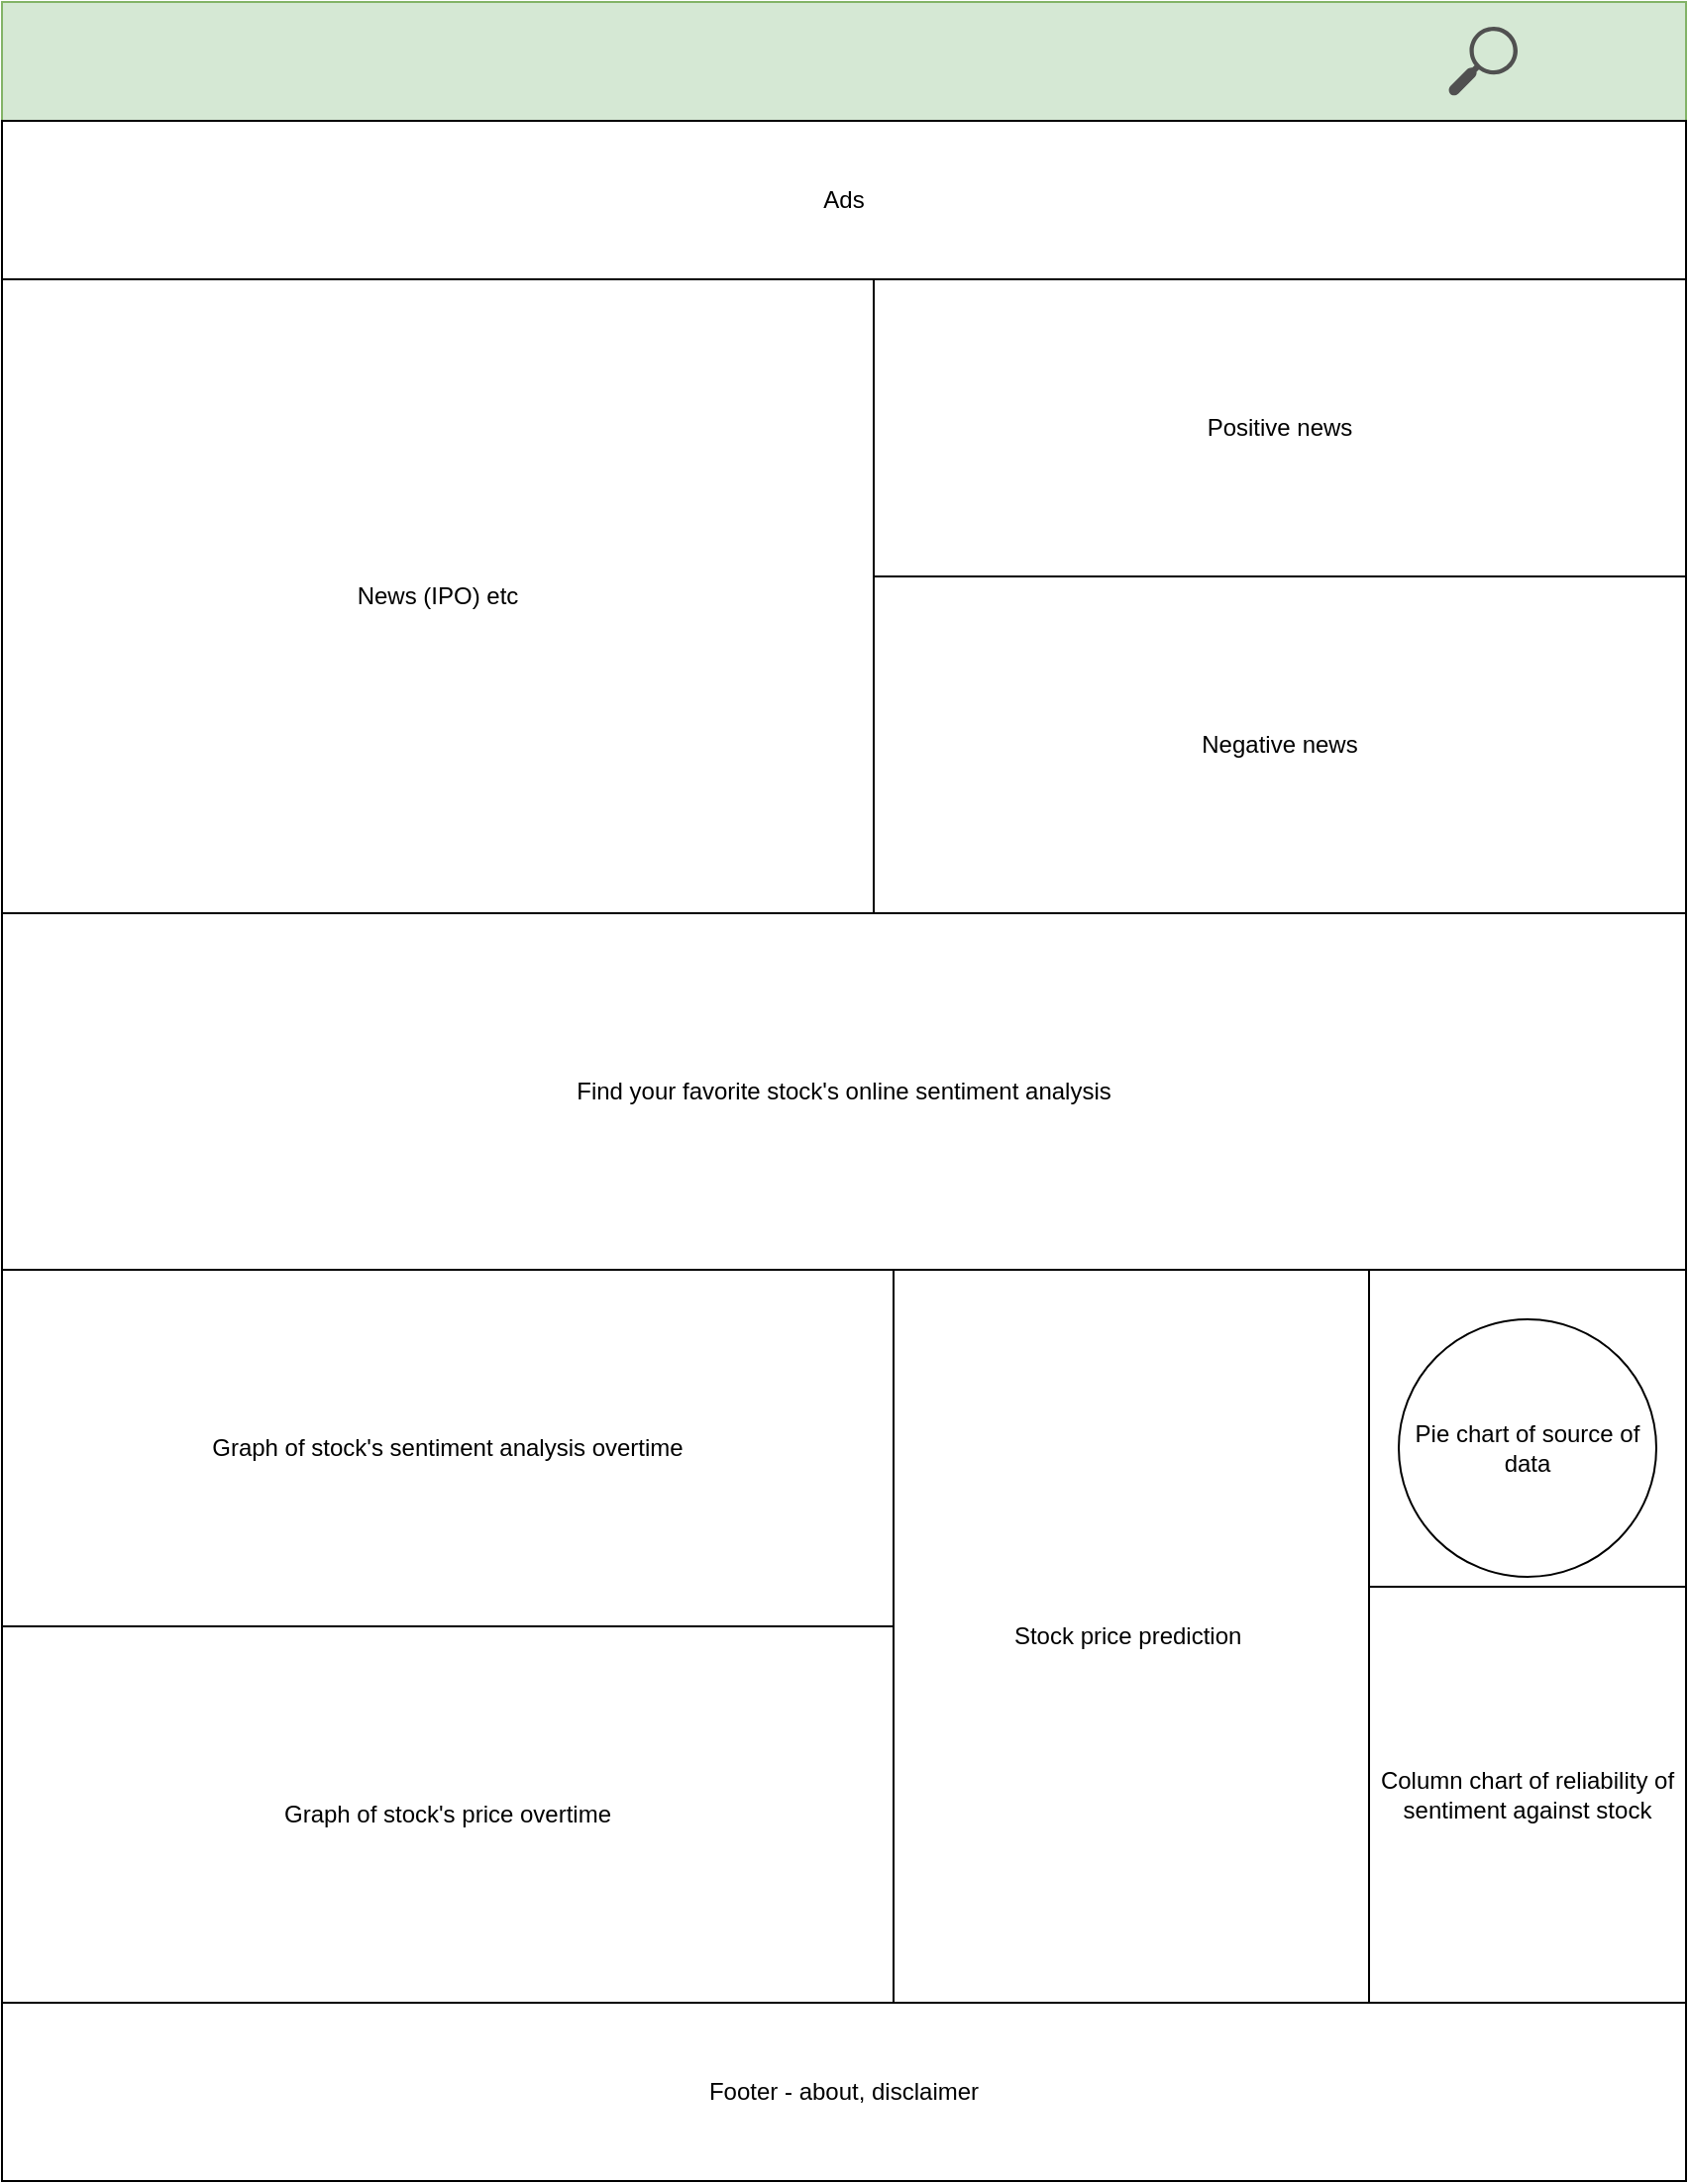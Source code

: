 <mxfile version="13.9.7" type="github" pages="2">
  <diagram id="AG0kQzNRQeQoc2iCLjP1" name="Home_page">
    <mxGraphModel dx="1422" dy="1894" grid="1" gridSize="10" guides="1" tooltips="1" connect="1" arrows="1" fold="1" page="1" pageScale="1" pageWidth="850" pageHeight="1100" math="0" shadow="0">
      <root>
        <mxCell id="0" />
        <mxCell id="1" parent="0" />
        <mxCell id="NGtG3SCU5Q8hICN-BRFl-3" value="" style="rounded=0;whiteSpace=wrap;html=1;fillColor=#d5e8d4;strokeColor=#82b366;" vertex="1" parent="1">
          <mxGeometry y="-1100" width="850" height="60" as="geometry" />
        </mxCell>
        <mxCell id="NGtG3SCU5Q8hICN-BRFl-4" value="" style="shape=image;html=1;verticalAlign=top;verticalLabelPosition=bottom;labelBackgroundColor=#ffffff;imageAspect=0;aspect=fixed;image=https://cdn0.iconfinder.com/data/icons/navigation-set-arrows-part-one/32/Menu1-128.png" vertex="1" parent="1">
          <mxGeometry x="10" y="-1099" width="58" height="58" as="geometry" />
        </mxCell>
        <mxCell id="NGtG3SCU5Q8hICN-BRFl-5" value="" style="pointerEvents=1;shadow=0;dashed=0;html=1;strokeColor=none;fillColor=#505050;labelPosition=center;verticalLabelPosition=bottom;verticalAlign=top;outlineConnect=0;align=center;shape=mxgraph.office.concepts.search;" vertex="1" parent="1">
          <mxGeometry x="730" y="-1087.5" width="35" height="35" as="geometry" />
        </mxCell>
        <mxCell id="NGtG3SCU5Q8hICN-BRFl-6" value="Ads" style="rounded=0;whiteSpace=wrap;html=1;fillColor=none;" vertex="1" parent="1">
          <mxGeometry y="-1040" width="850" height="80" as="geometry" />
        </mxCell>
        <mxCell id="NGtG3SCU5Q8hICN-BRFl-7" value="News (IPO) etc" style="rounded=0;whiteSpace=wrap;html=1;fillColor=none;" vertex="1" parent="1">
          <mxGeometry y="-960" width="440" height="320" as="geometry" />
        </mxCell>
        <mxCell id="NGtG3SCU5Q8hICN-BRFl-8" value="Positive news" style="rounded=0;whiteSpace=wrap;html=1;fillColor=none;" vertex="1" parent="1">
          <mxGeometry x="440" y="-960" width="410" height="150" as="geometry" />
        </mxCell>
        <mxCell id="NGtG3SCU5Q8hICN-BRFl-9" value="Negative news" style="rounded=0;whiteSpace=wrap;html=1;fillColor=none;" vertex="1" parent="1">
          <mxGeometry x="440" y="-810" width="410" height="170" as="geometry" />
        </mxCell>
        <mxCell id="NGtG3SCU5Q8hICN-BRFl-11" value="Find your favorite stock&#39;s online sentiment analysis" style="rounded=0;whiteSpace=wrap;html=1;fillColor=none;" vertex="1" parent="1">
          <mxGeometry y="-640" width="850" height="180" as="geometry" />
        </mxCell>
        <mxCell id="NGtG3SCU5Q8hICN-BRFl-14" value="" style="rounded=0;whiteSpace=wrap;html=1;fillColor=none;" vertex="1" parent="1">
          <mxGeometry y="-460" width="850" height="370" as="geometry" />
        </mxCell>
        <mxCell id="NGtG3SCU5Q8hICN-BRFl-15" value="Pie chart of source of data" style="ellipse;whiteSpace=wrap;html=1;aspect=fixed;fillColor=none;" vertex="1" parent="1">
          <mxGeometry x="705" y="-435" width="130" height="130" as="geometry" />
        </mxCell>
        <mxCell id="NGtG3SCU5Q8hICN-BRFl-16" value="Graph of stock&#39;s sentiment analysis overtime" style="rounded=0;whiteSpace=wrap;html=1;fillColor=none;" vertex="1" parent="1">
          <mxGeometry y="-460" width="450" height="180" as="geometry" />
        </mxCell>
        <mxCell id="NGtG3SCU5Q8hICN-BRFl-17" value="Graph of stock&#39;s price overtime" style="rounded=0;whiteSpace=wrap;html=1;fillColor=none;" vertex="1" parent="1">
          <mxGeometry y="-280" width="450" height="190" as="geometry" />
        </mxCell>
        <mxCell id="NGtG3SCU5Q8hICN-BRFl-18" value="Column chart of reliability of sentiment against stock" style="rounded=0;whiteSpace=wrap;html=1;fillColor=none;" vertex="1" parent="1">
          <mxGeometry x="690" y="-300" width="160" height="210" as="geometry" />
        </mxCell>
        <mxCell id="NGtG3SCU5Q8hICN-BRFl-19" value="Stock price prediction&amp;nbsp;" style="rounded=0;whiteSpace=wrap;html=1;fillColor=none;" vertex="1" parent="1">
          <mxGeometry x="450" y="-460" width="240" height="370" as="geometry" />
        </mxCell>
        <mxCell id="NGtG3SCU5Q8hICN-BRFl-20" value="Footer - about, disclaimer" style="rounded=0;whiteSpace=wrap;html=1;fillColor=none;" vertex="1" parent="1">
          <mxGeometry y="-90" width="850" height="90" as="geometry" />
        </mxCell>
      </root>
    </mxGraphModel>
  </diagram>
  <diagram id="z5Sch0qcNA9kYxN3pnz-" name="Backend">
    <mxGraphModel dx="1422" dy="794" grid="1" gridSize="10" guides="1" tooltips="1" connect="1" arrows="1" fold="1" page="1" pageScale="1" pageWidth="850" pageHeight="1100" math="0" shadow="0">
      <root>
        <mxCell id="ExMv3PKS4G4o2DIuhnAN-0" />
        <mxCell id="ExMv3PKS4G4o2DIuhnAN-1" parent="ExMv3PKS4G4o2DIuhnAN-0" />
        <mxCell id="gAiJz19P4XP56iRevwtF-1" style="edgeStyle=orthogonalEdgeStyle;rounded=0;orthogonalLoop=1;jettySize=auto;html=1;entryX=0;entryY=0.5;entryDx=0;entryDy=0;" edge="1" parent="ExMv3PKS4G4o2DIuhnAN-1" source="gAiJz19P4XP56iRevwtF-0" target="gAiJz19P4XP56iRevwtF-2">
          <mxGeometry relative="1" as="geometry">
            <mxPoint x="260" y="160" as="targetPoint" />
            <Array as="points">
              <mxPoint x="370" y="160" />
            </Array>
          </mxGeometry>
        </mxCell>
        <mxCell id="gAiJz19P4XP56iRevwtF-3" value="Send stock code" style="edgeLabel;html=1;align=center;verticalAlign=middle;resizable=0;points=[];" vertex="1" connectable="0" parent="gAiJz19P4XP56iRevwtF-1">
          <mxGeometry x="-0.343" y="1" relative="1" as="geometry">
            <mxPoint as="offset" />
          </mxGeometry>
        </mxCell>
        <mxCell id="gAiJz19P4XP56iRevwtF-0" value="Client frontend" style="rounded=0;whiteSpace=wrap;html=1;fillColor=none;" vertex="1" parent="ExMv3PKS4G4o2DIuhnAN-1">
          <mxGeometry x="10" y="130" width="110" height="60" as="geometry" />
        </mxCell>
        <mxCell id="gAiJz19P4XP56iRevwtF-5" style="edgeStyle=orthogonalEdgeStyle;rounded=0;orthogonalLoop=1;jettySize=auto;html=1;" edge="1" parent="ExMv3PKS4G4o2DIuhnAN-1" source="gAiJz19P4XP56iRevwtF-2" target="gAiJz19P4XP56iRevwtF-6">
          <mxGeometry relative="1" as="geometry">
            <mxPoint x="600" y="160" as="targetPoint" />
          </mxGeometry>
        </mxCell>
        <mxCell id="gAiJz19P4XP56iRevwtF-14" style="edgeStyle=orthogonalEdgeStyle;rounded=0;orthogonalLoop=1;jettySize=auto;html=1;" edge="1" parent="ExMv3PKS4G4o2DIuhnAN-1" source="gAiJz19P4XP56iRevwtF-2">
          <mxGeometry relative="1" as="geometry">
            <mxPoint x="450" y="320" as="targetPoint" />
          </mxGeometry>
        </mxCell>
        <mxCell id="gAiJz19P4XP56iRevwtF-2" value="server" style="rounded=0;whiteSpace=wrap;html=1;fillColor=none;" vertex="1" parent="ExMv3PKS4G4o2DIuhnAN-1">
          <mxGeometry x="390" y="130" width="120" height="60" as="geometry" />
        </mxCell>
        <mxCell id="gAiJz19P4XP56iRevwtF-7" style="edgeStyle=orthogonalEdgeStyle;rounded=0;orthogonalLoop=1;jettySize=auto;html=1;entryX=0.5;entryY=0;entryDx=0;entryDy=0;" edge="1" parent="ExMv3PKS4G4o2DIuhnAN-1" source="gAiJz19P4XP56iRevwtF-6" target="gAiJz19P4XP56iRevwtF-9">
          <mxGeometry relative="1" as="geometry">
            <mxPoint x="660" y="310" as="targetPoint" />
          </mxGeometry>
        </mxCell>
        <mxCell id="gAiJz19P4XP56iRevwtF-8" value="Pass scraped data to sentiment analysis" style="edgeLabel;html=1;align=center;verticalAlign=middle;resizable=0;points=[];" vertex="1" connectable="0" parent="gAiJz19P4XP56iRevwtF-7">
          <mxGeometry x="-0.333" relative="1" as="geometry">
            <mxPoint as="offset" />
          </mxGeometry>
        </mxCell>
        <mxCell id="gAiJz19P4XP56iRevwtF-6" value="Scraper" style="rounded=0;whiteSpace=wrap;html=1;" vertex="1" parent="ExMv3PKS4G4o2DIuhnAN-1">
          <mxGeometry x="600" y="130" width="120" height="60" as="geometry" />
        </mxCell>
        <mxCell id="gAiJz19P4XP56iRevwtF-10" style="edgeStyle=orthogonalEdgeStyle;rounded=0;orthogonalLoop=1;jettySize=auto;html=1;entryX=0.5;entryY=1;entryDx=0;entryDy=0;exitX=0;exitY=0.5;exitDx=0;exitDy=0;" edge="1" parent="ExMv3PKS4G4o2DIuhnAN-1" source="gAiJz19P4XP56iRevwtF-15" target="gAiJz19P4XP56iRevwtF-0">
          <mxGeometry relative="1" as="geometry">
            <mxPoint x="150" y="430" as="sourcePoint" />
          </mxGeometry>
        </mxCell>
        <mxCell id="gAiJz19P4XP56iRevwtF-17" value="Return prediction &amp;amp; sentiment results for display" style="edgeLabel;html=1;align=center;verticalAlign=middle;resizable=0;points=[];" vertex="1" connectable="0" parent="gAiJz19P4XP56iRevwtF-10">
          <mxGeometry x="-0.472" y="-1" relative="1" as="geometry">
            <mxPoint as="offset" />
          </mxGeometry>
        </mxCell>
        <mxCell id="gAiJz19P4XP56iRevwtF-16" style="edgeStyle=orthogonalEdgeStyle;rounded=0;orthogonalLoop=1;jettySize=auto;html=1;entryX=1;entryY=0.5;entryDx=0;entryDy=0;" edge="1" parent="ExMv3PKS4G4o2DIuhnAN-1" source="gAiJz19P4XP56iRevwtF-9" target="gAiJz19P4XP56iRevwtF-15">
          <mxGeometry relative="1" as="geometry" />
        </mxCell>
        <mxCell id="gAiJz19P4XP56iRevwtF-9" value="Sentiment analysis" style="rounded=0;whiteSpace=wrap;html=1;fillColor=none;" vertex="1" parent="ExMv3PKS4G4o2DIuhnAN-1">
          <mxGeometry x="600" y="320" width="120" height="60" as="geometry" />
        </mxCell>
        <mxCell id="gAiJz19P4XP56iRevwtF-12" value="Interaction between components" style="text;html=1;strokeColor=none;fillColor=none;align=center;verticalAlign=middle;whiteSpace=wrap;rounded=0;" vertex="1" parent="ExMv3PKS4G4o2DIuhnAN-1">
          <mxGeometry x="260" y="90" width="230" height="20" as="geometry" />
        </mxCell>
        <mxCell id="gAiJz19P4XP56iRevwtF-15" value="Prediction model" style="rounded=0;whiteSpace=wrap;html=1;fillColor=none;" vertex="1" parent="ExMv3PKS4G4o2DIuhnAN-1">
          <mxGeometry x="390" y="320" width="120" height="60" as="geometry" />
        </mxCell>
        <mxCell id="gAiJz19P4XP56iRevwtF-18" value="Server" style="text;html=1;strokeColor=none;fillColor=none;align=center;verticalAlign=middle;whiteSpace=wrap;rounded=0;" vertex="1" parent="ExMv3PKS4G4o2DIuhnAN-1">
          <mxGeometry x="380" y="480" width="40" height="20" as="geometry" />
        </mxCell>
        <mxCell id="gAiJz19P4XP56iRevwtF-20" value="Flask with gunicorn and&amp;nbsp;Nginx&amp;nbsp;" style="text;html=1;strokeColor=none;fillColor=none;align=center;verticalAlign=middle;whiteSpace=wrap;rounded=0;" vertex="1" parent="ExMv3PKS4G4o2DIuhnAN-1">
          <mxGeometry x="310" y="510" width="200" height="20" as="geometry" />
        </mxCell>
        <mxCell id="gAiJz19P4XP56iRevwtF-21" value="Scraper" style="text;html=1;strokeColor=none;fillColor=none;align=center;verticalAlign=middle;whiteSpace=wrap;rounded=0;" vertex="1" parent="ExMv3PKS4G4o2DIuhnAN-1">
          <mxGeometry x="380" y="560" width="40" height="20" as="geometry" />
        </mxCell>
        <mxCell id="gAiJz19P4XP56iRevwtF-22" value="selenium with firefox + profile&lt;br&gt;data source:&amp;nbsp;&lt;br&gt;Google new&amp;nbsp;&amp;nbsp;&lt;br&gt;Duckduckgo" style="text;html=1;strokeColor=none;fillColor=none;align=center;verticalAlign=middle;whiteSpace=wrap;rounded=0;" vertex="1" parent="ExMv3PKS4G4o2DIuhnAN-1">
          <mxGeometry x="295" y="590" width="210" height="80" as="geometry" />
        </mxCell>
        <mxCell id="gAiJz19P4XP56iRevwtF-23" value="Prediction model" style="text;html=1;strokeColor=none;fillColor=none;align=center;verticalAlign=middle;whiteSpace=wrap;rounded=0;" vertex="1" parent="ExMv3PKS4G4o2DIuhnAN-1">
          <mxGeometry x="300" y="700" width="200" height="20" as="geometry" />
        </mxCell>
        <mxCell id="gAiJz19P4XP56iRevwtF-24" value="Sentiment analysis" style="text;html=1;strokeColor=none;fillColor=none;align=center;verticalAlign=middle;whiteSpace=wrap;rounded=0;" vertex="1" parent="ExMv3PKS4G4o2DIuhnAN-1">
          <mxGeometry x="305" y="830" width="200" height="20" as="geometry" />
        </mxCell>
      </root>
    </mxGraphModel>
  </diagram>
</mxfile>

